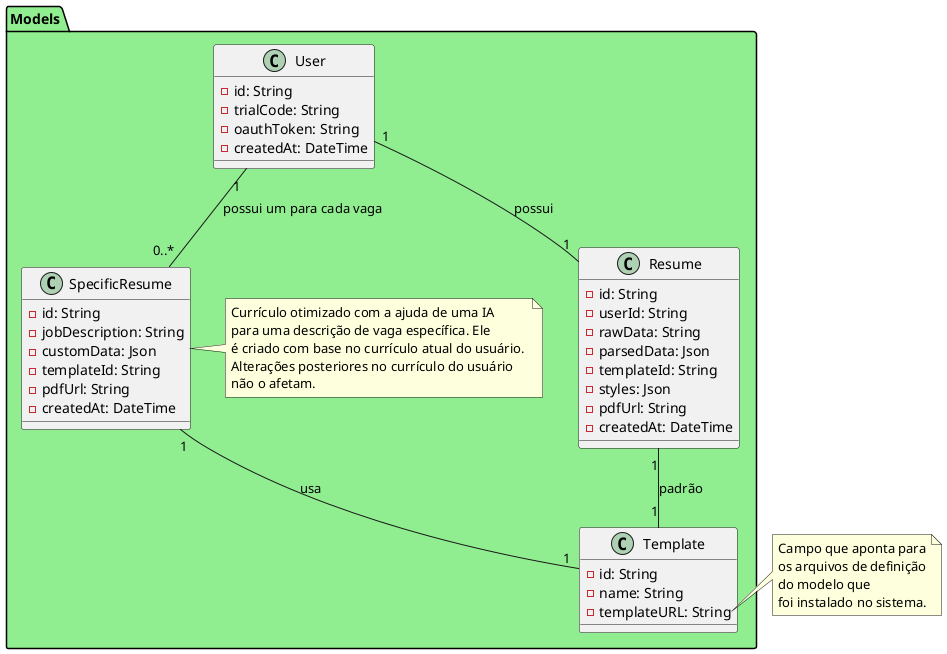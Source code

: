 '	This is part of the documentation of Deployo.io Resume Builder System.
'	Copyright (C) 2025
'	Leila Otto Algarve
'	See LICENSE-DOCUMENTATION for copying conditions. 
@startuml
package "Models" #LightGreen {
  class User {
    -id: String
    -trialCode: String
    -oauthToken: String
    -createdAt: DateTime
  }

  class Resume {
    -id: String
    -userId: String
    -rawData: String
    -parsedData: Json
    -templateId: String
    -styles: Json
    -pdfUrl: String
    -createdAt: DateTime
  }

  class SpecificResume {
    -id: String
    -jobDescription: String
    -customData: Json
    -templateId: String
    -pdfUrl: String
    -createdAt: DateTime
  }
  
note right of SpecificResume
	Currículo otimizado com a ajuda de uma IA 
	para uma descrição de vaga específica. Ele 
	é criado com base no currículo atual do usuário. 
	Alterações posteriores no currículo do usuário 
	não o afetam.
endnote  

  class Template {
    -id: String
    -name: String
    -templateURL: String 
  }
}

note right of Template::templateURL
    Campo que aponta para
    os arquivos de definição
    do modelo que
    foi instalado no sistema.
endnote
	

' Relacionamentos
User "1" -- "1" Resume : "possui"
User "1" -- "0..*" SpecificResume : "possui um para cada vaga"
SpecificResume "1" -- "1" Template : "usa"
Resume "1" -- "1" Template : "padrão"

@enduml
